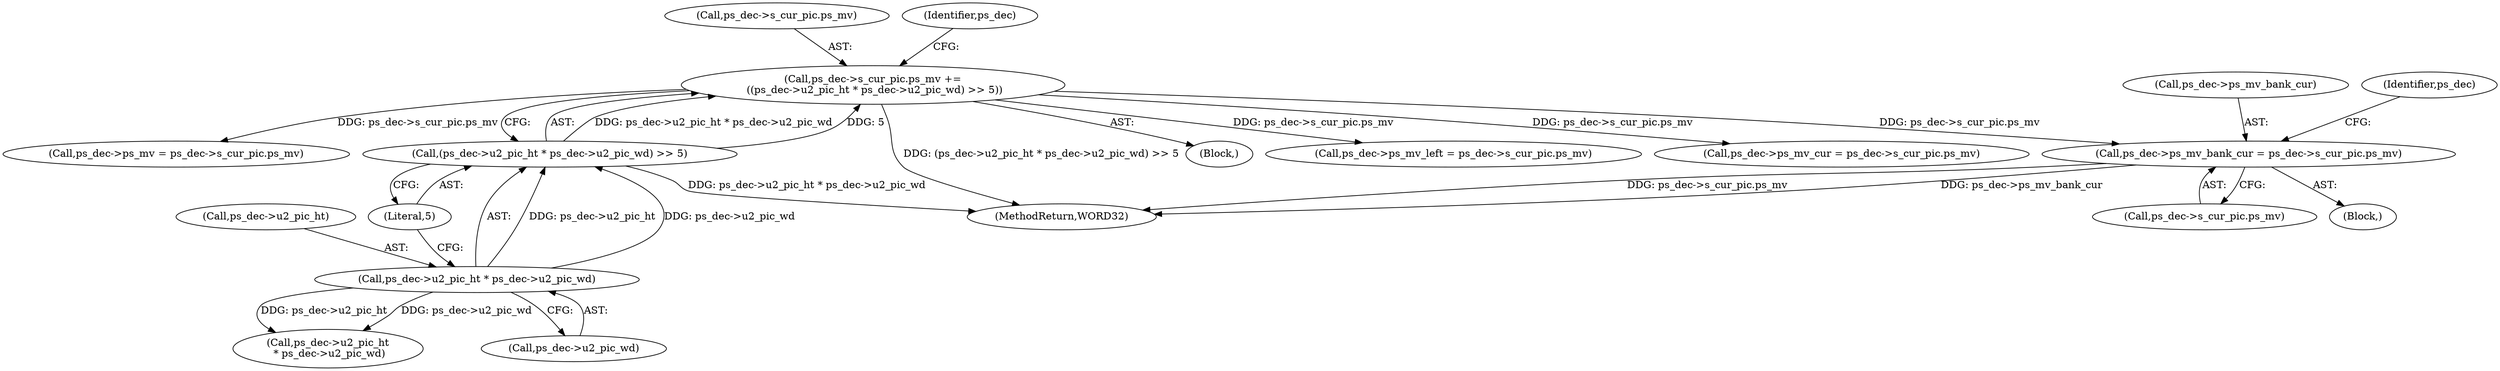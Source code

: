 digraph "0_Android_a78887bcffbc2995cf9ed72e0697acf560875e9e_3@pointer" {
"1001445" [label="(Call,ps_dec->ps_mv_bank_cur = ps_dec->s_cur_pic.ps_mv)"];
"1001248" [label="(Call,ps_dec->s_cur_pic.ps_mv +=\n ((ps_dec->u2_pic_ht * ps_dec->u2_pic_wd) >> 5))"];
"1001254" [label="(Call,(ps_dec->u2_pic_ht * ps_dec->u2_pic_wd) >> 5)"];
"1001255" [label="(Call,ps_dec->u2_pic_ht * ps_dec->u2_pic_wd)"];
"1001446" [label="(Call,ps_dec->ps_mv_bank_cur)"];
"1001256" [label="(Call,ps_dec->u2_pic_ht)"];
"1001255" [label="(Call,ps_dec->u2_pic_ht * ps_dec->u2_pic_wd)"];
"1001262" [label="(Literal,5)"];
"1001445" [label="(Call,ps_dec->ps_mv_bank_cur = ps_dec->s_cur_pic.ps_mv)"];
"1001249" [label="(Call,ps_dec->s_cur_pic.ps_mv)"];
"1001401" [label="(Call,ps_dec->ps_mv_left = ps_dec->s_cur_pic.ps_mv)"];
"1001456" [label="(Identifier,ps_dec)"];
"1000138" [label="(Block,)"];
"1001373" [label="(Call,ps_dec->ps_mv_cur = ps_dec->s_cur_pic.ps_mv)"];
"1001270" [label="(Call,ps_dec->u2_pic_ht\n * ps_dec->u2_pic_wd)"];
"1001259" [label="(Call,ps_dec->u2_pic_wd)"];
"1001436" [label="(Call,ps_dec->ps_mv = ps_dec->s_cur_pic.ps_mv)"];
"1001449" [label="(Call,ps_dec->s_cur_pic.ps_mv)"];
"1002052" [label="(MethodReturn,WORD32)"];
"1001266" [label="(Identifier,ps_dec)"];
"1001254" [label="(Call,(ps_dec->u2_pic_ht * ps_dec->u2_pic_wd) >> 5)"];
"1001211" [label="(Block,)"];
"1001248" [label="(Call,ps_dec->s_cur_pic.ps_mv +=\n ((ps_dec->u2_pic_ht * ps_dec->u2_pic_wd) >> 5))"];
"1001445" -> "1000138"  [label="AST: "];
"1001445" -> "1001449"  [label="CFG: "];
"1001446" -> "1001445"  [label="AST: "];
"1001449" -> "1001445"  [label="AST: "];
"1001456" -> "1001445"  [label="CFG: "];
"1001445" -> "1002052"  [label="DDG: ps_dec->s_cur_pic.ps_mv"];
"1001445" -> "1002052"  [label="DDG: ps_dec->ps_mv_bank_cur"];
"1001248" -> "1001445"  [label="DDG: ps_dec->s_cur_pic.ps_mv"];
"1001248" -> "1001211"  [label="AST: "];
"1001248" -> "1001254"  [label="CFG: "];
"1001249" -> "1001248"  [label="AST: "];
"1001254" -> "1001248"  [label="AST: "];
"1001266" -> "1001248"  [label="CFG: "];
"1001248" -> "1002052"  [label="DDG: (ps_dec->u2_pic_ht * ps_dec->u2_pic_wd) >> 5"];
"1001254" -> "1001248"  [label="DDG: ps_dec->u2_pic_ht * ps_dec->u2_pic_wd"];
"1001254" -> "1001248"  [label="DDG: 5"];
"1001248" -> "1001373"  [label="DDG: ps_dec->s_cur_pic.ps_mv"];
"1001248" -> "1001401"  [label="DDG: ps_dec->s_cur_pic.ps_mv"];
"1001248" -> "1001436"  [label="DDG: ps_dec->s_cur_pic.ps_mv"];
"1001254" -> "1001262"  [label="CFG: "];
"1001255" -> "1001254"  [label="AST: "];
"1001262" -> "1001254"  [label="AST: "];
"1001254" -> "1002052"  [label="DDG: ps_dec->u2_pic_ht * ps_dec->u2_pic_wd"];
"1001255" -> "1001254"  [label="DDG: ps_dec->u2_pic_ht"];
"1001255" -> "1001254"  [label="DDG: ps_dec->u2_pic_wd"];
"1001255" -> "1001259"  [label="CFG: "];
"1001256" -> "1001255"  [label="AST: "];
"1001259" -> "1001255"  [label="AST: "];
"1001262" -> "1001255"  [label="CFG: "];
"1001255" -> "1001270"  [label="DDG: ps_dec->u2_pic_ht"];
"1001255" -> "1001270"  [label="DDG: ps_dec->u2_pic_wd"];
}
